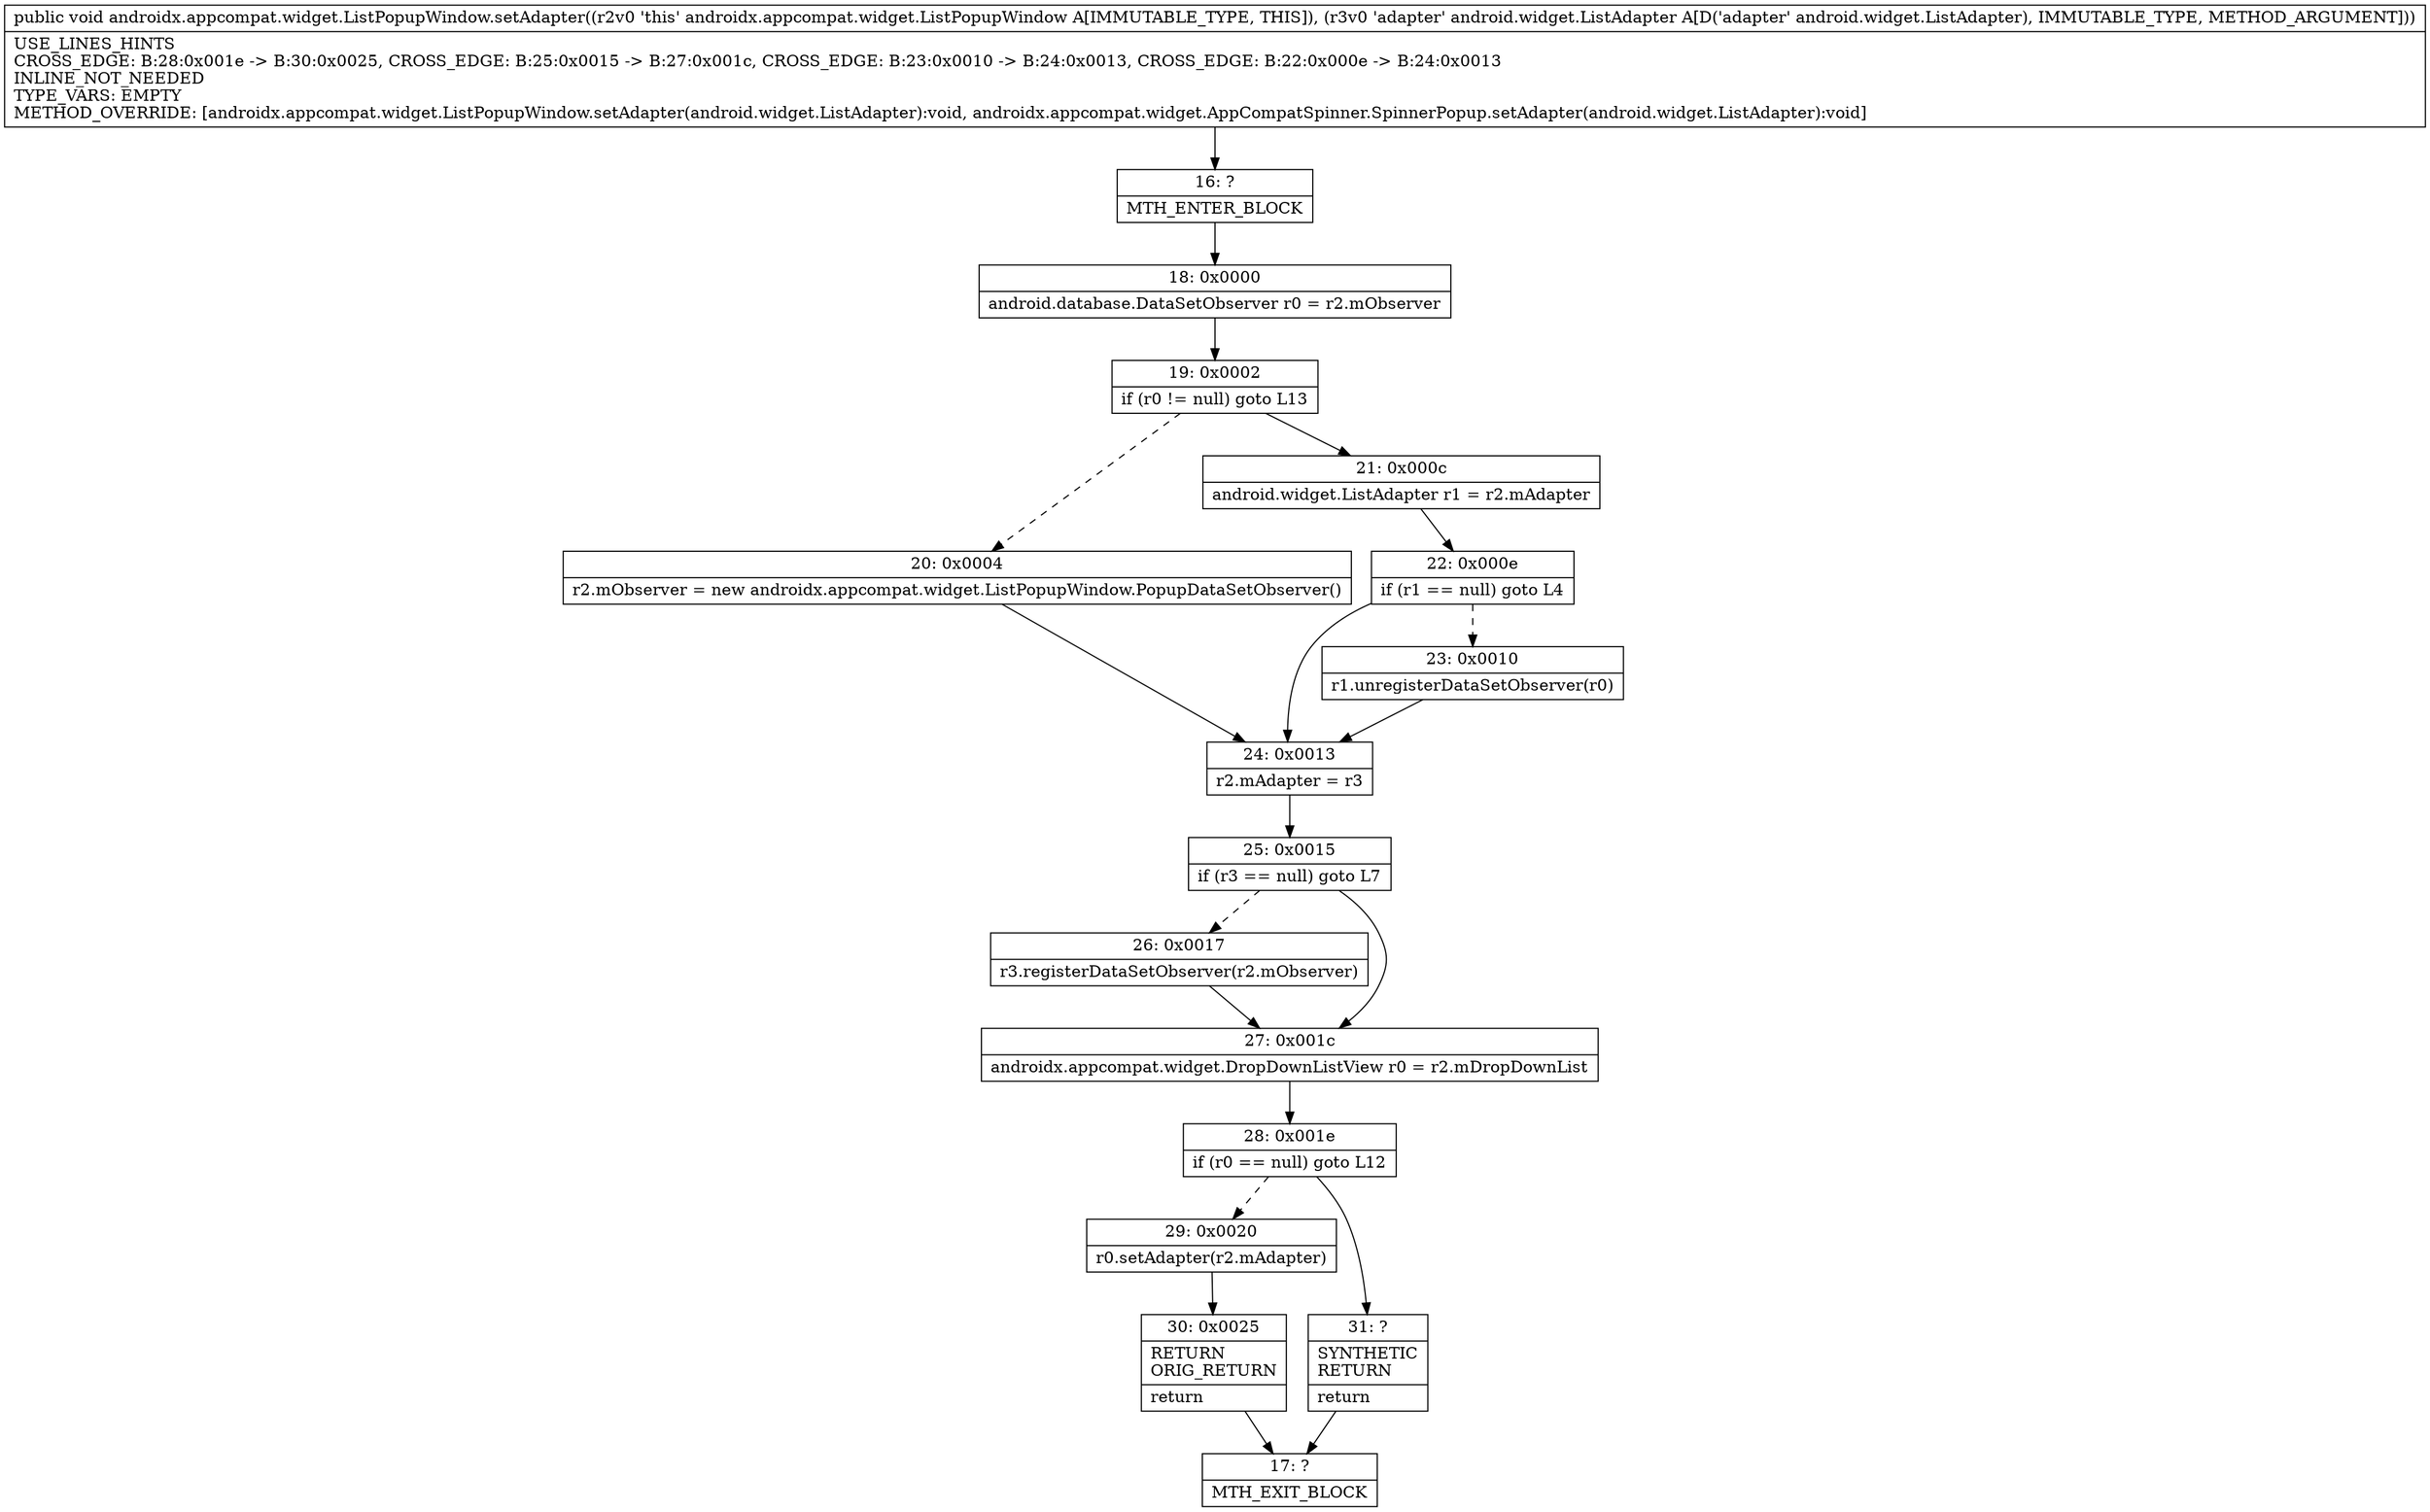 digraph "CFG forandroidx.appcompat.widget.ListPopupWindow.setAdapter(Landroid\/widget\/ListAdapter;)V" {
Node_16 [shape=record,label="{16\:\ ?|MTH_ENTER_BLOCK\l}"];
Node_18 [shape=record,label="{18\:\ 0x0000|android.database.DataSetObserver r0 = r2.mObserver\l}"];
Node_19 [shape=record,label="{19\:\ 0x0002|if (r0 != null) goto L13\l}"];
Node_20 [shape=record,label="{20\:\ 0x0004|r2.mObserver = new androidx.appcompat.widget.ListPopupWindow.PopupDataSetObserver()\l}"];
Node_24 [shape=record,label="{24\:\ 0x0013|r2.mAdapter = r3\l}"];
Node_25 [shape=record,label="{25\:\ 0x0015|if (r3 == null) goto L7\l}"];
Node_26 [shape=record,label="{26\:\ 0x0017|r3.registerDataSetObserver(r2.mObserver)\l}"];
Node_27 [shape=record,label="{27\:\ 0x001c|androidx.appcompat.widget.DropDownListView r0 = r2.mDropDownList\l}"];
Node_28 [shape=record,label="{28\:\ 0x001e|if (r0 == null) goto L12\l}"];
Node_29 [shape=record,label="{29\:\ 0x0020|r0.setAdapter(r2.mAdapter)\l}"];
Node_30 [shape=record,label="{30\:\ 0x0025|RETURN\lORIG_RETURN\l|return\l}"];
Node_17 [shape=record,label="{17\:\ ?|MTH_EXIT_BLOCK\l}"];
Node_31 [shape=record,label="{31\:\ ?|SYNTHETIC\lRETURN\l|return\l}"];
Node_21 [shape=record,label="{21\:\ 0x000c|android.widget.ListAdapter r1 = r2.mAdapter\l}"];
Node_22 [shape=record,label="{22\:\ 0x000e|if (r1 == null) goto L4\l}"];
Node_23 [shape=record,label="{23\:\ 0x0010|r1.unregisterDataSetObserver(r0)\l}"];
MethodNode[shape=record,label="{public void androidx.appcompat.widget.ListPopupWindow.setAdapter((r2v0 'this' androidx.appcompat.widget.ListPopupWindow A[IMMUTABLE_TYPE, THIS]), (r3v0 'adapter' android.widget.ListAdapter A[D('adapter' android.widget.ListAdapter), IMMUTABLE_TYPE, METHOD_ARGUMENT]))  | USE_LINES_HINTS\lCROSS_EDGE: B:28:0x001e \-\> B:30:0x0025, CROSS_EDGE: B:25:0x0015 \-\> B:27:0x001c, CROSS_EDGE: B:23:0x0010 \-\> B:24:0x0013, CROSS_EDGE: B:22:0x000e \-\> B:24:0x0013\lINLINE_NOT_NEEDED\lTYPE_VARS: EMPTY\lMETHOD_OVERRIDE: [androidx.appcompat.widget.ListPopupWindow.setAdapter(android.widget.ListAdapter):void, androidx.appcompat.widget.AppCompatSpinner.SpinnerPopup.setAdapter(android.widget.ListAdapter):void]\l}"];
MethodNode -> Node_16;Node_16 -> Node_18;
Node_18 -> Node_19;
Node_19 -> Node_20[style=dashed];
Node_19 -> Node_21;
Node_20 -> Node_24;
Node_24 -> Node_25;
Node_25 -> Node_26[style=dashed];
Node_25 -> Node_27;
Node_26 -> Node_27;
Node_27 -> Node_28;
Node_28 -> Node_29[style=dashed];
Node_28 -> Node_31;
Node_29 -> Node_30;
Node_30 -> Node_17;
Node_31 -> Node_17;
Node_21 -> Node_22;
Node_22 -> Node_23[style=dashed];
Node_22 -> Node_24;
Node_23 -> Node_24;
}

